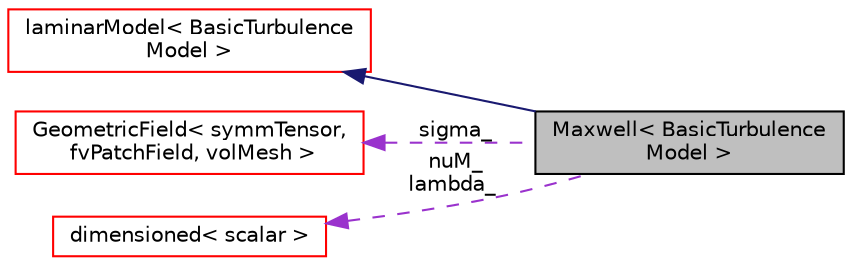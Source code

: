 digraph "Maxwell&lt; BasicTurbulenceModel &gt;"
{
  bgcolor="transparent";
  edge [fontname="Helvetica",fontsize="10",labelfontname="Helvetica",labelfontsize="10"];
  node [fontname="Helvetica",fontsize="10",shape=record];
  rankdir="LR";
  Node3 [label="Maxwell\< BasicTurbulence\lModel \>",height=0.2,width=0.4,color="black", fillcolor="grey75", style="filled", fontcolor="black"];
  Node4 -> Node3 [dir="back",color="midnightblue",fontsize="10",style="solid",fontname="Helvetica"];
  Node4 [label="laminarModel\< BasicTurbulence\lModel \>",height=0.2,width=0.4,color="red",URL="$a32193.html",tooltip="Templated abstract base class for laminar transport models. "];
  Node12 -> Node3 [dir="back",color="darkorchid3",fontsize="10",style="dashed",label=" sigma_" ,fontname="Helvetica"];
  Node12 [label="GeometricField\< symmTensor,\l fvPatchField, volMesh \>",height=0.2,width=0.4,color="red",URL="$a23249.html"];
  Node30 -> Node3 [dir="back",color="darkorchid3",fontsize="10",style="dashed",label=" nuM_\nlambda_" ,fontname="Helvetica"];
  Node30 [label="dimensioned\< scalar \>",height=0.2,width=0.4,color="red",URL="$a27473.html"];
}
